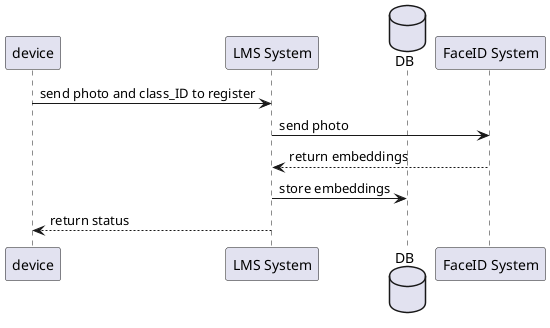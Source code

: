 @startuml
participant device as DV
participant "LMS System" as LMS
database DB
participant "FaceID System" as FID

DV -> LMS: send photo and class_ID to register
LMS -> FID: send photo
FID --> LMS: return embeddings
LMS -> DB: store embeddings
LMS --> DV: return status

@enduml